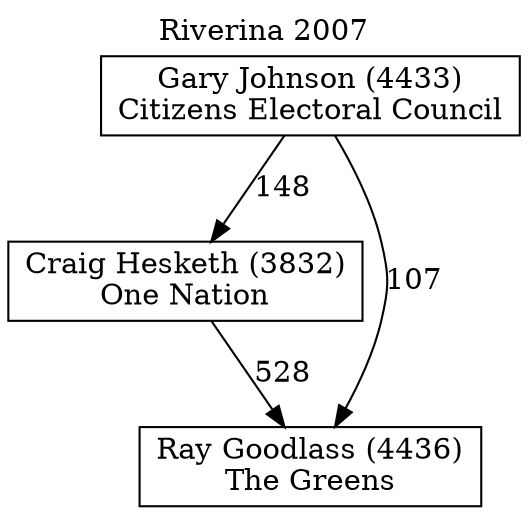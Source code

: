 // House preference flow
digraph "Ray Goodlass (4436)_Riverina_2007" {
	graph [label="Riverina 2007" labelloc=t mclimit=10]
	node [shape=box]
	"Craig Hesketh (3832)" [label="Craig Hesketh (3832)
One Nation"]
	"Gary Johnson (4433)" [label="Gary Johnson (4433)
Citizens Electoral Council"]
	"Ray Goodlass (4436)" [label="Ray Goodlass (4436)
The Greens"]
	"Craig Hesketh (3832)" -> "Ray Goodlass (4436)" [label=528]
	"Gary Johnson (4433)" -> "Craig Hesketh (3832)" [label=148]
	"Gary Johnson (4433)" -> "Ray Goodlass (4436)" [label=107]
}
